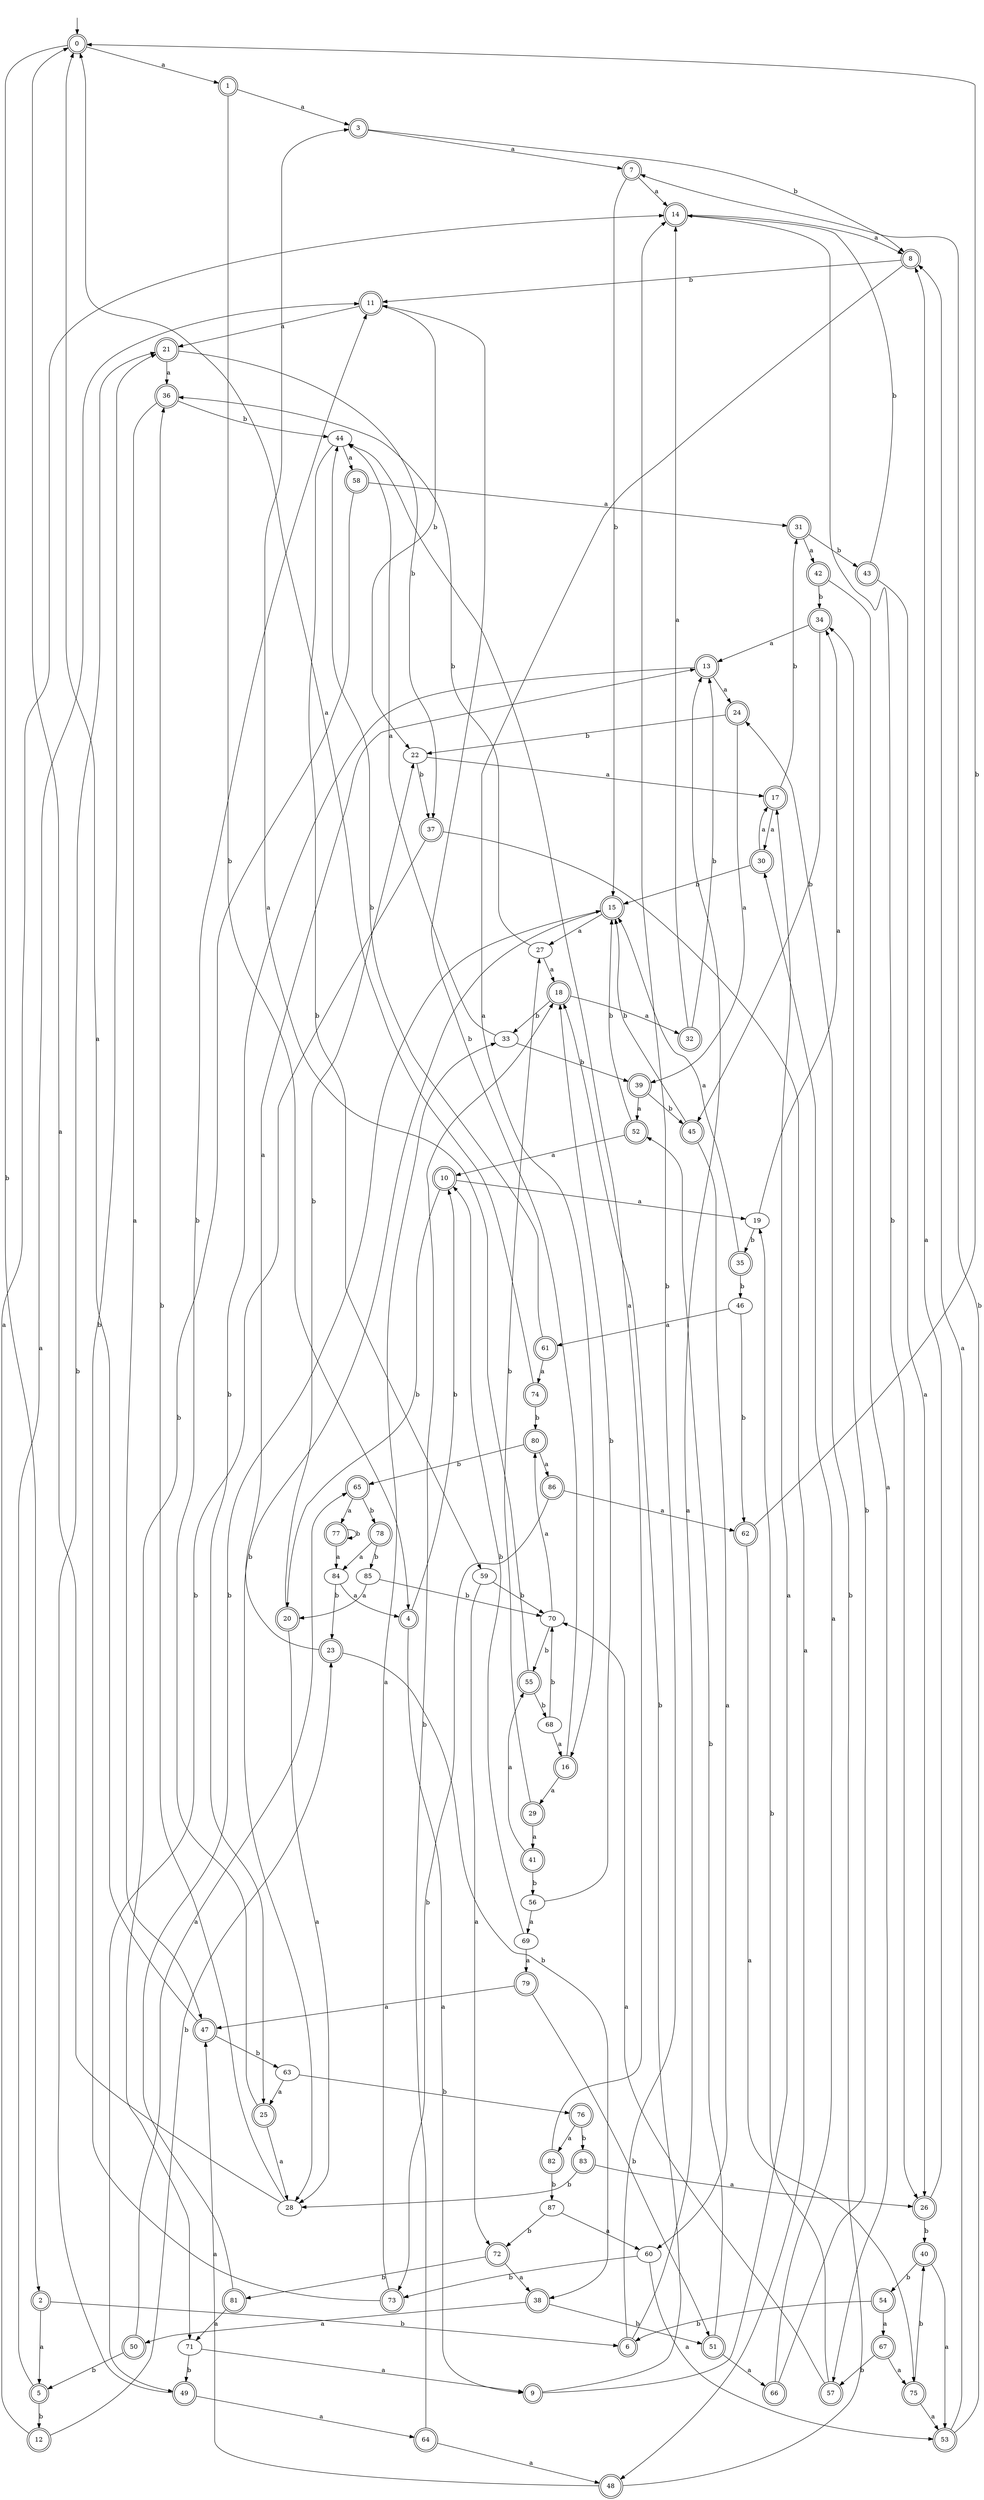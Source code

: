 digraph RandomDFA {
  __start0 [label="", shape=none];
  __start0 -> 0 [label=""];
  0 [shape=circle] [shape=doublecircle]
  0 -> 1 [label="a"]
  0 -> 2 [label="b"]
  1 [shape=doublecircle]
  1 -> 3 [label="a"]
  1 -> 4 [label="b"]
  2 [shape=doublecircle]
  2 -> 5 [label="a"]
  2 -> 6 [label="b"]
  3 [shape=doublecircle]
  3 -> 7 [label="a"]
  3 -> 8 [label="b"]
  4 [shape=doublecircle]
  4 -> 9 [label="a"]
  4 -> 10 [label="b"]
  5 [shape=doublecircle]
  5 -> 11 [label="a"]
  5 -> 12 [label="b"]
  6 [shape=doublecircle]
  6 -> 13 [label="a"]
  6 -> 14 [label="b"]
  7 [shape=doublecircle]
  7 -> 14 [label="a"]
  7 -> 15 [label="b"]
  8 [shape=doublecircle]
  8 -> 16 [label="a"]
  8 -> 11 [label="b"]
  9 [shape=doublecircle]
  9 -> 17 [label="a"]
  9 -> 18 [label="b"]
  10 [shape=doublecircle]
  10 -> 19 [label="a"]
  10 -> 20 [label="b"]
  11 [shape=doublecircle]
  11 -> 21 [label="a"]
  11 -> 22 [label="b"]
  12 [shape=doublecircle]
  12 -> 14 [label="a"]
  12 -> 23 [label="b"]
  13 [shape=doublecircle]
  13 -> 24 [label="a"]
  13 -> 25 [label="b"]
  14 [shape=doublecircle]
  14 -> 8 [label="a"]
  14 -> 26 [label="b"]
  15 [shape=doublecircle]
  15 -> 27 [label="a"]
  15 -> 28 [label="b"]
  16 [shape=doublecircle]
  16 -> 29 [label="a"]
  16 -> 11 [label="b"]
  17 [shape=doublecircle]
  17 -> 30 [label="a"]
  17 -> 31 [label="b"]
  18 [shape=doublecircle]
  18 -> 32 [label="a"]
  18 -> 33 [label="b"]
  19
  19 -> 34 [label="a"]
  19 -> 35 [label="b"]
  20 [shape=doublecircle]
  20 -> 28 [label="a"]
  20 -> 22 [label="b"]
  21 [shape=doublecircle]
  21 -> 36 [label="a"]
  21 -> 37 [label="b"]
  22
  22 -> 17 [label="a"]
  22 -> 37 [label="b"]
  23 [shape=doublecircle]
  23 -> 13 [label="a"]
  23 -> 38 [label="b"]
  24 [shape=doublecircle]
  24 -> 39 [label="a"]
  24 -> 22 [label="b"]
  25 [shape=doublecircle]
  25 -> 28 [label="a"]
  25 -> 11 [label="b"]
  26 [shape=doublecircle]
  26 -> 8 [label="a"]
  26 -> 40 [label="b"]
  27
  27 -> 18 [label="a"]
  27 -> 36 [label="b"]
  28
  28 -> 0 [label="a"]
  28 -> 36 [label="b"]
  29 [shape=doublecircle]
  29 -> 41 [label="a"]
  29 -> 27 [label="b"]
  30 [shape=doublecircle]
  30 -> 17 [label="a"]
  30 -> 15 [label="b"]
  31 [shape=doublecircle]
  31 -> 42 [label="a"]
  31 -> 43 [label="b"]
  32 [shape=doublecircle]
  32 -> 14 [label="a"]
  32 -> 13 [label="b"]
  33
  33 -> 44 [label="a"]
  33 -> 39 [label="b"]
  34 [shape=doublecircle]
  34 -> 13 [label="a"]
  34 -> 45 [label="b"]
  35 [shape=doublecircle]
  35 -> 15 [label="a"]
  35 -> 46 [label="b"]
  36 [shape=doublecircle]
  36 -> 47 [label="a"]
  36 -> 44 [label="b"]
  37 [shape=doublecircle]
  37 -> 48 [label="a"]
  37 -> 49 [label="b"]
  38 [shape=doublecircle]
  38 -> 50 [label="a"]
  38 -> 51 [label="b"]
  39 [shape=doublecircle]
  39 -> 52 [label="a"]
  39 -> 45 [label="b"]
  40 [shape=doublecircle]
  40 -> 53 [label="a"]
  40 -> 54 [label="b"]
  41 [shape=doublecircle]
  41 -> 55 [label="a"]
  41 -> 56 [label="b"]
  42 [shape=doublecircle]
  42 -> 57 [label="a"]
  42 -> 34 [label="b"]
  43 [shape=doublecircle]
  43 -> 26 [label="a"]
  43 -> 14 [label="b"]
  44
  44 -> 58 [label="a"]
  44 -> 59 [label="b"]
  45 [shape=doublecircle]
  45 -> 60 [label="a"]
  45 -> 15 [label="b"]
  46
  46 -> 61 [label="a"]
  46 -> 62 [label="b"]
  47 [shape=doublecircle]
  47 -> 0 [label="a"]
  47 -> 63 [label="b"]
  48 [shape=doublecircle]
  48 -> 47 [label="a"]
  48 -> 24 [label="b"]
  49 [shape=doublecircle]
  49 -> 64 [label="a"]
  49 -> 21 [label="b"]
  50 [shape=doublecircle]
  50 -> 65 [label="a"]
  50 -> 5 [label="b"]
  51 [shape=doublecircle]
  51 -> 66 [label="a"]
  51 -> 52 [label="b"]
  52 [shape=doublecircle]
  52 -> 10 [label="a"]
  52 -> 15 [label="b"]
  53 [shape=doublecircle]
  53 -> 8 [label="a"]
  53 -> 7 [label="b"]
  54 [shape=doublecircle]
  54 -> 67 [label="a"]
  54 -> 6 [label="b"]
  55 [shape=doublecircle]
  55 -> 3 [label="a"]
  55 -> 68 [label="b"]
  56
  56 -> 69 [label="a"]
  56 -> 18 [label="b"]
  57 [shape=doublecircle]
  57 -> 70 [label="a"]
  57 -> 19 [label="b"]
  58 [shape=doublecircle]
  58 -> 31 [label="a"]
  58 -> 71 [label="b"]
  59
  59 -> 72 [label="a"]
  59 -> 70 [label="b"]
  60
  60 -> 53 [label="a"]
  60 -> 73 [label="b"]
  61 [shape=doublecircle]
  61 -> 74 [label="a"]
  61 -> 44 [label="b"]
  62 [shape=doublecircle]
  62 -> 75 [label="a"]
  62 -> 0 [label="b"]
  63
  63 -> 25 [label="a"]
  63 -> 76 [label="b"]
  64 [shape=doublecircle]
  64 -> 48 [label="a"]
  64 -> 18 [label="b"]
  65 [shape=doublecircle]
  65 -> 77 [label="a"]
  65 -> 78 [label="b"]
  66 [shape=doublecircle]
  66 -> 30 [label="a"]
  66 -> 34 [label="b"]
  67 [shape=doublecircle]
  67 -> 75 [label="a"]
  67 -> 57 [label="b"]
  68
  68 -> 16 [label="a"]
  68 -> 70 [label="b"]
  69
  69 -> 79 [label="a"]
  69 -> 10 [label="b"]
  70
  70 -> 80 [label="a"]
  70 -> 55 [label="b"]
  71
  71 -> 9 [label="a"]
  71 -> 49 [label="b"]
  72 [shape=doublecircle]
  72 -> 38 [label="a"]
  72 -> 81 [label="b"]
  73 [shape=doublecircle]
  73 -> 33 [label="a"]
  73 -> 21 [label="b"]
  74 [shape=doublecircle]
  74 -> 0 [label="a"]
  74 -> 80 [label="b"]
  75 [shape=doublecircle]
  75 -> 53 [label="a"]
  75 -> 40 [label="b"]
  76 [shape=doublecircle]
  76 -> 82 [label="a"]
  76 -> 83 [label="b"]
  77 [shape=doublecircle]
  77 -> 84 [label="a"]
  77 -> 77 [label="b"]
  78 [shape=doublecircle]
  78 -> 84 [label="a"]
  78 -> 85 [label="b"]
  79 [shape=doublecircle]
  79 -> 47 [label="a"]
  79 -> 51 [label="b"]
  80 [shape=doublecircle]
  80 -> 86 [label="a"]
  80 -> 65 [label="b"]
  81 [shape=doublecircle]
  81 -> 71 [label="a"]
  81 -> 15 [label="b"]
  82 [shape=doublecircle]
  82 -> 44 [label="a"]
  82 -> 87 [label="b"]
  83 [shape=doublecircle]
  83 -> 26 [label="a"]
  83 -> 28 [label="b"]
  84
  84 -> 4 [label="a"]
  84 -> 23 [label="b"]
  85
  85 -> 20 [label="a"]
  85 -> 70 [label="b"]
  86 [shape=doublecircle]
  86 -> 62 [label="a"]
  86 -> 73 [label="b"]
  87
  87 -> 60 [label="a"]
  87 -> 72 [label="b"]
}
